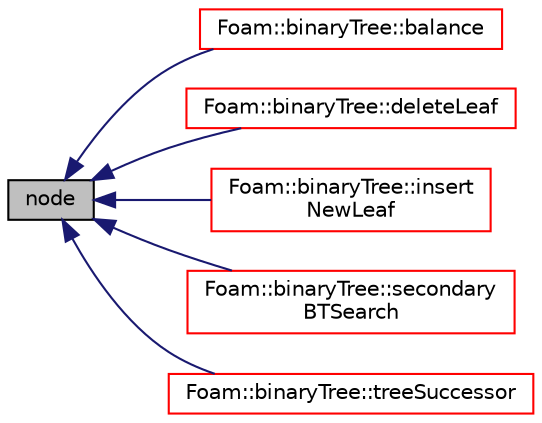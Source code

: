digraph "node"
{
  bgcolor="transparent";
  edge [fontname="Helvetica",fontsize="10",labelfontname="Helvetica",labelfontsize="10"];
  node [fontname="Helvetica",fontsize="10",shape=record];
  rankdir="LR";
  Node50 [label="node",height=0.2,width=0.4,color="black", fillcolor="grey75", style="filled", fontcolor="black"];
  Node50 -> Node51 [dir="back",color="midnightblue",fontsize="10",style="solid",fontname="Helvetica"];
  Node51 [label="Foam::binaryTree::balance",height=0.2,width=0.4,color="red",URL="$a31121.html#aeceb989c9c8ba1acf0e2864e67351dc6",tooltip="Cheap balance function. "];
  Node50 -> Node53 [dir="back",color="midnightblue",fontsize="10",style="solid",fontname="Helvetica"];
  Node53 [label="Foam::binaryTree::deleteLeaf",height=0.2,width=0.4,color="red",URL="$a31121.html#a22597380d249108b6d08474aba8a98ed",tooltip="Delete a leaf from the binary tree and reshape the binary tree for. "];
  Node50 -> Node54 [dir="back",color="midnightblue",fontsize="10",style="solid",fontname="Helvetica"];
  Node54 [label="Foam::binaryTree::insert\lNewLeaf",height=0.2,width=0.4,color="red",URL="$a31121.html#a94f4a0d750cf10f8b5791750a6859483"];
  Node50 -> Node56 [dir="back",color="midnightblue",fontsize="10",style="solid",fontname="Helvetica"];
  Node56 [label="Foam::binaryTree::secondary\lBTSearch",height=0.2,width=0.4,color="red",URL="$a31121.html#a02e5e0008790267dba0a201c194f9549"];
  Node50 -> Node58 [dir="back",color="midnightblue",fontsize="10",style="solid",fontname="Helvetica"];
  Node58 [label="Foam::binaryTree::treeSuccessor",height=0.2,width=0.4,color="red",URL="$a31121.html#a3c9a5d1928a9a0f9a004a695fbcd029b"];
}
